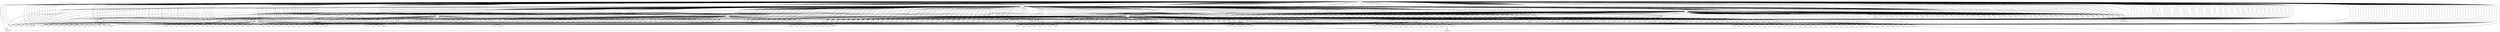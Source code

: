 digraph X {
0 -> 1;
0 -> 2;
0 -> 3;
0 -> 4;
0 -> 5;
0 -> 6;
0 -> 7;
0 -> 8;
0 -> 9;
0 -> 10;
0 -> 11;
0 -> 12;
0 -> 13;
0 -> 14;
0 -> 15;
0 -> 16;
0 -> 17;
0 -> 18;
0 -> 19;
0 -> 20;
0 -> 21;
0 -> 22;
0 -> 23;
0 -> 24;
0 -> 25;
0 -> 26;
0 -> 27;
0 -> 28;
0 -> 29;
0 -> 30;
0 -> 31;
0 -> 32;
0 -> 33;
0 -> 34;
0 -> 35;
0 -> 36;
0 -> 37;
0 -> 38;
0 -> 39;
0 -> 40;
0 -> 41;
0 -> 42;
0 -> 43;
0 -> 44;
0 -> 45;
0 -> 46;
0 -> 47;
0 -> 48;
0 -> 49;
0 -> 50;
0 -> 51;
0 -> 52;
0 -> 53;
0 -> 54;
0 -> 55;
0 -> 56;
0 -> 57;
0 -> 58;
0 -> 59;
0 -> 60;
0 -> 61;
0 -> 62;
0 -> 63;
0 -> 64;
0 -> 65;
0 -> 66;
0 -> 67;
0 -> 68;
0 -> 69;
0 -> 70;
0 -> 71;
0 -> 72;
0 -> 73;
0 -> 74;
0 -> 75;
0 -> 76;
0 -> 77;
0 -> 78;
0 -> 79;
0 -> 80;
0 -> 81;
0 -> 82;
0 -> 83;
0 -> 84;
0 -> 85;
0 -> 86;
0 -> 87;
0 -> 88;
0 -> 89;
0 -> 90;
0 -> 91;
0 -> 92;
0 -> 93;
0 -> 94;
0 -> 95;
0 -> 96;
0 -> 97;
0 -> 98;
0 -> 99;
0 -> 100;
0 -> 101;
0 -> 102;
0 -> 103;
0 -> 104;
0 -> 105;
0 -> 106;
0 -> 107;
0 -> 108;
0 -> 109;
0 -> 110;
0 -> 111;
0 -> 112;
0 -> 113;
0 -> 114;
0 -> 115;
0 -> 116;
0 -> 117;
0 -> 118;
0 -> 119;
0 -> 120;
0 -> 121;
0 -> 122;
0 -> 123;
0 -> 124;
0 -> 125;
0 -> 126;
0 -> 127;
0 -> 128;
0 -> 129;
0 -> 130;
0 -> 131;
0 -> 132;
0 -> 133;
0 -> 134;
0 -> 135;
0 -> 136;
0 -> 137;
0 -> 138;
0 -> 139;
0 -> 140;
0 -> 141;
0 -> 142;
0 -> 143;
0 -> 144;
0 -> 145;
0 -> 146;
0 -> 147;
0 -> 148;
0 -> 149;
0 -> 150;
0 -> 151;
0 -> 152;
0 -> 153;
0 -> 154;
0 -> 155;
0 -> 156;
0 -> 157;
0 -> 158;
0 -> 159;
0 -> 160;
0 -> 161;
0 -> 162;
0 -> 163;
0 -> 164;
0 -> 165;
0 -> 166;
0 -> 167;
0 -> 168;
0 -> 169;
0 -> 170;
0 -> 171;
0 -> 172;
0 -> 173;
0 -> 174;
0 -> 175;
0 -> 176;
0 -> 177;
0 -> 178;
0 -> 179;
0 -> 180;
0 -> 181;
0 -> 182;
0 -> 183;
0 -> 184;
0 -> 185;
0 -> 186;
0 -> 187;
0 -> 188;
0 -> 189;
0 -> 190;
0 -> 191;
0 -> 192;
0 -> 193;
0 -> 194;
0 -> 195;
0 -> 196;
0 -> 197;
0 -> 198;
0 -> 199;
0 -> 200;
0 -> 201;
0 -> 202;
0 -> 203;
0 -> 204;
0 -> 205;
0 -> 206;
0 -> 207;
0 -> 208;
0 -> 209;
0 -> 210;
0 -> 211;
0 -> 212;
0 -> 213;
0 -> 214;
0 -> 215;
0 -> 216;
0 -> 217;
0 -> 218;
0 -> 219;
0 -> 220;
0 -> 221;
0 -> 222;
0 -> 223;
0 -> 224;
0 -> 225;
0 -> 226;
0 -> 227;
0 -> 228;
0 -> 229;
0 -> 230;
0 -> 231;
0 -> 232;
0 -> 233;
0 -> 234;
0 -> 235;
0 -> 236;
0 -> 237;
0 -> 238;
0 -> 239;
0 -> 240;
0 -> 241;
0 -> 242;
0 -> 243;
0 -> 244;
0 -> 245;
0 -> 246;
0 -> 247;
0 -> 248;
0 -> 249;
0 -> 250;
0 -> 251;
0 -> 252;
0 -> 253;
0 -> 254;
0 -> 255;
0 -> 256;
0 -> 257;
0 -> 258;
0 -> 259;
0 -> 260;
0 -> 261;
0 -> 262;
0 -> 263;
0 -> 264;
0 -> 265;
0 -> 266;
0 -> 267;
0 -> 268;
0 -> 269;
0 -> 270;
0 -> 271;
0 -> 272;
0 -> 273;
0 -> 274;
0 -> 275;
0 -> 276;
0 -> 277;
0 -> 278;
0 -> 279;
0 -> 280;
0 -> 281;
0 -> 282;
0 -> 283;
0 -> 284;
0 -> 285;
0 -> 286;
0 -> 287;
0 -> 288;
0 -> 289;
0 -> 290;
0 -> 291;
0 -> 292;
0 -> 293;
0 -> 294;
0 -> 295;
0 -> 296;
0 -> 297;
0 -> 298;
0 -> 299;
0 -> 300;
0 -> 301;
0 -> 302;
0 -> 303;
0 -> 304;
0 -> 305;
0 -> 306;
0 -> 307;
0 -> 308;
0 -> 309;
0 -> 310;
0 -> 311;
0 -> 312;
0 -> 313;
0 -> 314;
0 -> 315;
0 -> 316;
0 -> 317;
0 -> 318;
0 -> 319;
0 -> 320;
0 -> 321;
0 -> 322;
0 -> 323;
0 -> 324;
0 -> 325;
0 -> 326;
0 -> 327;
0 -> 328;
0 -> 329;
0 -> 330;
0 -> 331;
0 -> 332;
0 -> 333;
0 -> 334;
0 -> 335;
0 -> 336;
0 -> 337;
0 -> 338;
0 -> 339;
0 -> 340;
0 -> 341;
0 -> 342;
0 -> 343;
0 -> 344;
0 -> 345;
0 -> 346;
0 -> 347;
0 -> 348;
0 -> 349;
0 -> 350;
0 -> 351;
0 -> 352;
0 -> 353;
0 -> 354;
0 -> 355;
0 -> 356;
0 -> 357;
0 -> 358;
0 -> 359;
0 -> 360;
0 -> 361;
0 -> 362;
0 -> 363;
0 -> 364;
0 -> 365;
0 -> 366;
0 -> 367;
0 -> 368;
0 -> 369;
0 -> 370;
0 -> 371;
0 -> 372;
0 -> 373;
0 -> 374;
0 -> 375;
0 -> 376;
0 -> 377;
0 -> 378;
0 -> 379;
0 -> 380;
0 -> 381;
0 -> 382;
0 -> 383;
0 -> 384;
0 -> 385;
0 -> 386;
0 -> 387;
0 -> 388;
0 -> 389;
0 -> 390;
0 -> 391;
0 -> 392;
0 -> 393;
0 -> 394;
0 -> 395;
0 -> 396;
0 -> 397;
0 -> 398;
0 -> 399;
0 -> 400;
0 -> 401;
0 -> 402;
0 -> 403;
0 -> 404;
0 -> 405;
0 -> 406;
0 -> 407;
0 -> 408;
0 -> 409;
0 -> 410;
0 -> 411;
0 -> 412;
0 -> 413;
0 -> 414;
0 -> 415;
0 -> 416;
0 -> 417;
0 -> 418;
0 -> 419;
0 -> 420;
0 -> 421;
0 -> 422;
0 -> 423;
0 -> 424;
0 -> 425;
0 -> 426;
0 -> 427;
0 -> 428;
0 -> 429;
0 -> 430;
0 -> 431;
0 -> 432;
0 -> 433;
0 -> 434;
0 -> 435;
0 -> 436;
0 -> 437;
0 -> 438;
0 -> 439;
0 -> 440;
0 -> 441;
0 -> 442;
0 -> 443;
0 -> 444;
0 -> 445;
0 -> 446;
0 -> 447;
0 -> 448;
0 -> 449;
0 -> 450;
0 -> 451;
0 -> 452;
0 -> 453;
0 -> 454;
0 -> 455;
0 -> 456;
0 -> 457;
0 -> 458;
0 -> 459;
0 -> 460;
0 -> 461;
0 -> 462;
0 -> 463;
0 -> 464;
0 -> 465;
0 -> 466;
0 -> 467;
0 -> 468;
0 -> 469;
0 -> 470;
0 -> 471;
0 -> 472;
0 -> 473;
0 -> 474;
0 -> 475;
0 -> 476;
0 -> 477;
0 -> 478;
0 -> 479;
0 -> 480;
0 -> 481;
0 -> 482;
0 -> 483;
0 -> 484;
0 -> 485;
0 -> 486;
0 -> 487;
0 -> 488;
0 -> 489;
0 -> 490;
0 -> 491;
0 -> 492;
0 -> 493;
0 -> 494;
0 -> 495;
0 -> 496;
0 -> 497;
0 -> 498;
0 -> 499;
1 -> 2;
1 -> 3;
1 -> 4;
1 -> 5;
1 -> 6;
1 -> 9;
1 -> 10;
1 -> 11;
1 -> 12;
1 -> 13;
1 -> 14;
1 -> 16;
1 -> 17;
1 -> 18;
1 -> 19;
1 -> 20;
1 -> 21;
1 -> 22;
1 -> 23;
1 -> 24;
1 -> 26;
1 -> 27;
1 -> 28;
1 -> 30;
1 -> 31;
1 -> 32;
1 -> 33;
1 -> 35;
1 -> 36;
1 -> 39;
1 -> 42;
1 -> 43;
1 -> 44;
1 -> 47;
1 -> 48;
1 -> 51;
1 -> 53;
1 -> 54;
1 -> 56;
1 -> 57;
1 -> 58;
1 -> 60;
1 -> 62;
1 -> 64;
1 -> 65;
1 -> 69;
1 -> 71;
1 -> 72;
1 -> 73;
1 -> 77;
1 -> 80;
1 -> 81;
1 -> 85;
1 -> 87;
1 -> 89;
1 -> 91;
1 -> 92;
1 -> 93;
1 -> 94;
1 -> 95;
1 -> 96;
1 -> 97;
1 -> 100;
1 -> 101;
1 -> 102;
1 -> 103;
1 -> 104;
1 -> 106;
1 -> 114;
1 -> 115;
1 -> 118;
1 -> 119;
1 -> 121;
1 -> 123;
1 -> 125;
1 -> 126;
1 -> 128;
1 -> 130;
1 -> 132;
1 -> 133;
1 -> 134;
1 -> 136;
1 -> 138;
1 -> 139;
1 -> 142;
1 -> 144;
1 -> 146;
1 -> 147;
1 -> 148;
1 -> 150;
1 -> 152;
1 -> 153;
1 -> 154;
1 -> 155;
1 -> 156;
1 -> 159;
1 -> 160;
1 -> 161;
1 -> 163;
1 -> 164;
1 -> 168;
1 -> 169;
1 -> 170;
1 -> 171;
1 -> 172;
1 -> 173;
1 -> 174;
1 -> 176;
1 -> 177;
1 -> 179;
1 -> 180;
1 -> 182;
1 -> 184;
1 -> 185;
1 -> 187;
1 -> 189;
1 -> 190;
1 -> 192;
1 -> 193;
1 -> 194;
1 -> 195;
1 -> 196;
1 -> 197;
1 -> 200;
1 -> 202;
1 -> 203;
1 -> 208;
1 -> 209;
1 -> 210;
1 -> 212;
1 -> 214;
1 -> 215;
1 -> 217;
1 -> 218;
1 -> 222;
1 -> 223;
1 -> 224;
1 -> 225;
1 -> 227;
1 -> 229;
1 -> 231;
1 -> 232;
1 -> 234;
1 -> 236;
1 -> 237;
1 -> 238;
1 -> 239;
1 -> 241;
1 -> 242;
1 -> 243;
1 -> 244;
1 -> 245;
1 -> 246;
1 -> 250;
1 -> 251;
1 -> 252;
1 -> 254;
1 -> 255;
1 -> 256;
1 -> 257;
1 -> 258;
1 -> 259;
1 -> 260;
1 -> 261;
1 -> 262;
1 -> 263;
1 -> 264;
1 -> 265;
1 -> 266;
1 -> 267;
1 -> 268;
1 -> 269;
1 -> 270;
1 -> 271;
1 -> 272;
1 -> 273;
1 -> 274;
1 -> 275;
1 -> 277;
1 -> 278;
1 -> 281;
1 -> 283;
1 -> 284;
1 -> 285;
1 -> 287;
1 -> 288;
1 -> 290;
1 -> 291;
1 -> 292;
1 -> 293;
1 -> 294;
1 -> 295;
1 -> 298;
1 -> 299;
1 -> 300;
1 -> 301;
1 -> 303;
1 -> 304;
1 -> 305;
1 -> 307;
1 -> 308;
1 -> 309;
1 -> 310;
1 -> 312;
1 -> 314;
1 -> 315;
1 -> 318;
1 -> 319;
1 -> 320;
1 -> 322;
1 -> 324;
1 -> 325;
1 -> 326;
1 -> 328;
1 -> 329;
1 -> 333;
1 -> 334;
1 -> 335;
1 -> 338;
1 -> 339;
1 -> 341;
1 -> 342;
1 -> 346;
1 -> 347;
1 -> 348;
1 -> 349;
1 -> 350;
1 -> 351;
1 -> 354;
1 -> 355;
1 -> 356;
1 -> 358;
1 -> 359;
1 -> 361;
1 -> 363;
1 -> 365;
1 -> 368;
1 -> 369;
1 -> 372;
1 -> 373;
1 -> 374;
1 -> 375;
1 -> 376;
1 -> 379;
1 -> 382;
1 -> 383;
1 -> 385;
1 -> 387;
1 -> 388;
1 -> 390;
1 -> 391;
1 -> 392;
1 -> 393;
1 -> 394;
1 -> 396;
1 -> 397;
1 -> 400;
1 -> 403;
1 -> 405;
1 -> 406;
1 -> 407;
1 -> 408;
1 -> 409;
1 -> 411;
1 -> 412;
1 -> 413;
1 -> 414;
1 -> 415;
1 -> 417;
1 -> 418;
1 -> 421;
1 -> 423;
1 -> 427;
1 -> 428;
1 -> 429;
1 -> 430;
1 -> 431;
1 -> 432;
1 -> 433;
1 -> 434;
1 -> 436;
1 -> 438;
1 -> 439;
1 -> 440;
1 -> 441;
1 -> 442;
1 -> 443;
1 -> 444;
1 -> 446;
1 -> 447;
1 -> 448;
1 -> 453;
1 -> 454;
1 -> 457;
1 -> 459;
1 -> 461;
1 -> 462;
1 -> 463;
1 -> 464;
1 -> 465;
1 -> 467;
1 -> 468;
1 -> 469;
1 -> 471;
1 -> 472;
1 -> 473;
1 -> 475;
1 -> 476;
1 -> 478;
1 -> 479;
1 -> 482;
1 -> 483;
1 -> 484;
1 -> 485;
1 -> 486;
1 -> 487;
1 -> 488;
1 -> 490;
1 -> 493;
1 -> 496;
1 -> 497;
1 -> 498;
2 -> 3;
2 -> 4;
2 -> 6;
2 -> 7;
2 -> 8;
2 -> 9;
2 -> 14;
2 -> 18;
2 -> 20;
2 -> 22;
2 -> 25;
2 -> 28;
2 -> 31;
2 -> 32;
2 -> 37;
2 -> 38;
2 -> 40;
2 -> 41;
2 -> 45;
2 -> 50;
2 -> 51;
2 -> 52;
2 -> 54;
2 -> 55;
2 -> 59;
2 -> 60;
2 -> 63;
2 -> 66;
2 -> 67;
2 -> 70;
2 -> 74;
2 -> 76;
2 -> 78;
2 -> 79;
2 -> 83;
2 -> 86;
2 -> 88;
2 -> 90;
2 -> 94;
2 -> 96;
2 -> 98;
2 -> 100;
2 -> 103;
2 -> 104;
2 -> 105;
2 -> 107;
2 -> 108;
2 -> 109;
2 -> 110;
2 -> 111;
2 -> 113;
2 -> 114;
2 -> 116;
2 -> 117;
2 -> 118;
2 -> 122;
2 -> 124;
2 -> 125;
2 -> 126;
2 -> 129;
2 -> 130;
2 -> 131;
2 -> 132;
2 -> 134;
2 -> 135;
2 -> 139;
2 -> 140;
2 -> 144;
2 -> 145;
2 -> 149;
2 -> 151;
2 -> 152;
2 -> 153;
2 -> 154;
2 -> 155;
2 -> 156;
2 -> 157;
2 -> 158;
2 -> 160;
2 -> 161;
2 -> 163;
2 -> 164;
2 -> 167;
2 -> 168;
2 -> 170;
2 -> 171;
2 -> 175;
2 -> 178;
2 -> 181;
2 -> 183;
2 -> 186;
2 -> 187;
2 -> 191;
2 -> 192;
2 -> 197;
2 -> 201;
2 -> 202;
2 -> 203;
2 -> 204;
2 -> 205;
2 -> 206;
2 -> 207;
2 -> 210;
2 -> 213;
2 -> 214;
2 -> 216;
2 -> 218;
2 -> 219;
2 -> 220;
2 -> 221;
2 -> 224;
2 -> 226;
2 -> 227;
2 -> 228;
2 -> 230;
2 -> 234;
2 -> 235;
2 -> 237;
2 -> 239;
2 -> 241;
2 -> 242;
2 -> 249;
2 -> 250;
2 -> 251;
2 -> 253;
2 -> 257;
2 -> 261;
2 -> 262;
2 -> 264;
2 -> 271;
2 -> 272;
2 -> 273;
2 -> 275;
2 -> 276;
2 -> 277;
2 -> 278;
2 -> 279;
2 -> 280;
2 -> 281;
2 -> 282;
2 -> 283;
2 -> 284;
2 -> 286;
2 -> 289;
2 -> 296;
2 -> 297;
2 -> 300;
2 -> 304;
2 -> 306;
2 -> 307;
2 -> 309;
2 -> 313;
2 -> 314;
2 -> 316;
2 -> 317;
2 -> 321;
2 -> 322;
2 -> 323;
2 -> 327;
2 -> 330;
2 -> 332;
2 -> 333;
2 -> 335;
2 -> 336;
2 -> 339;
2 -> 340;
2 -> 343;
2 -> 344;
2 -> 345;
2 -> 348;
2 -> 351;
2 -> 353;
2 -> 357;
2 -> 358;
2 -> 359;
2 -> 361;
2 -> 362;
2 -> 364;
2 -> 366;
2 -> 367;
2 -> 369;
2 -> 371;
2 -> 372;
2 -> 373;
2 -> 375;
2 -> 378;
2 -> 382;
2 -> 383;
2 -> 386;
2 -> 392;
2 -> 395;
2 -> 399;
2 -> 400;
2 -> 401;
2 -> 402;
2 -> 403;
2 -> 404;
2 -> 405;
2 -> 416;
2 -> 418;
2 -> 419;
2 -> 422;
2 -> 424;
2 -> 425;
2 -> 429;
2 -> 430;
2 -> 432;
2 -> 435;
2 -> 438;
2 -> 441;
2 -> 447;
2 -> 448;
2 -> 449;
2 -> 451;
2 -> 452;
2 -> 454;
2 -> 455;
2 -> 456;
2 -> 458;
2 -> 464;
2 -> 470;
2 -> 473;
2 -> 474;
2 -> 475;
2 -> 477;
2 -> 478;
2 -> 479;
2 -> 480;
2 -> 481;
2 -> 483;
2 -> 487;
2 -> 489;
2 -> 490;
2 -> 491;
2 -> 492;
2 -> 495;
2 -> 496;
2 -> 498;
2 -> 499;
3 -> 5;
3 -> 8;
3 -> 10;
3 -> 11;
3 -> 12;
3 -> 16;
3 -> 19;
3 -> 21;
3 -> 24;
3 -> 26;
3 -> 34;
3 -> 35;
3 -> 36;
3 -> 40;
3 -> 42;
3 -> 44;
3 -> 46;
3 -> 47;
3 -> 49;
3 -> 56;
3 -> 58;
3 -> 61;
3 -> 62;
3 -> 64;
3 -> 65;
3 -> 66;
3 -> 67;
3 -> 68;
3 -> 72;
3 -> 76;
3 -> 82;
3 -> 85;
3 -> 87;
3 -> 91;
3 -> 102;
3 -> 105;
3 -> 106;
3 -> 109;
3 -> 112;
3 -> 116;
3 -> 117;
3 -> 121;
3 -> 122;
3 -> 123;
3 -> 124;
3 -> 127;
3 -> 135;
3 -> 137;
3 -> 141;
3 -> 143;
3 -> 146;
3 -> 149;
3 -> 150;
3 -> 165;
3 -> 176;
3 -> 177;
3 -> 178;
3 -> 182;
3 -> 183;
3 -> 184;
3 -> 186;
3 -> 189;
3 -> 196;
3 -> 198;
3 -> 199;
3 -> 200;
3 -> 201;
3 -> 205;
3 -> 206;
3 -> 208;
3 -> 211;
3 -> 215;
3 -> 217;
3 -> 219;
3 -> 222;
3 -> 226;
3 -> 228;
3 -> 230;
3 -> 231;
3 -> 233;
3 -> 243;
3 -> 245;
3 -> 247;
3 -> 253;
3 -> 254;
3 -> 260;
3 -> 267;
3 -> 270;
3 -> 280;
3 -> 286;
3 -> 292;
3 -> 293;
3 -> 294;
3 -> 297;
3 -> 299;
3 -> 302;
3 -> 312;
3 -> 315;
3 -> 316;
3 -> 319;
3 -> 329;
3 -> 331;
3 -> 337;
3 -> 346;
3 -> 347;
3 -> 355;
3 -> 356;
3 -> 357;
3 -> 360;
3 -> 366;
3 -> 370;
3 -> 376;
3 -> 377;
3 -> 380;
3 -> 385;
3 -> 386;
3 -> 388;
3 -> 389;
3 -> 393;
3 -> 394;
3 -> 395;
3 -> 397;
3 -> 398;
3 -> 410;
3 -> 415;
3 -> 420;
3 -> 421;
3 -> 422;
3 -> 423;
3 -> 428;
3 -> 433;
3 -> 434;
3 -> 443;
3 -> 445;
3 -> 446;
3 -> 449;
3 -> 450;
3 -> 451;
3 -> 456;
3 -> 457;
3 -> 459;
3 -> 461;
3 -> 463;
3 -> 466;
3 -> 467;
3 -> 476;
3 -> 477;
3 -> 482;
3 -> 484;
3 -> 488;
3 -> 491;
3 -> 497;
4 -> 7;
4 -> 13;
4 -> 23;
4 -> 25;
4 -> 29;
4 -> 30;
4 -> 33;
4 -> 34;
4 -> 38;
4 -> 45;
4 -> 48;
4 -> 49;
4 -> 50;
4 -> 52;
4 -> 53;
4 -> 59;
4 -> 69;
4 -> 73;
4 -> 77;
4 -> 78;
4 -> 80;
4 -> 82;
4 -> 88;
4 -> 89;
4 -> 98;
4 -> 99;
4 -> 107;
4 -> 108;
4 -> 112;
4 -> 115;
4 -> 119;
4 -> 120;
4 -> 129;
4 -> 133;
4 -> 141;
4 -> 142;
4 -> 143;
4 -> 151;
4 -> 159;
4 -> 162;
4 -> 166;
4 -> 169;
4 -> 172;
4 -> 173;
4 -> 174;
4 -> 181;
4 -> 190;
4 -> 194;
4 -> 199;
4 -> 212;
4 -> 221;
4 -> 232;
4 -> 246;
4 -> 248;
4 -> 249;
4 -> 252;
4 -> 258;
4 -> 265;
4 -> 288;
4 -> 296;
4 -> 301;
4 -> 321;
4 -> 323;
4 -> 324;
4 -> 326;
4 -> 328;
4 -> 337;
4 -> 340;
4 -> 342;
4 -> 345;
4 -> 353;
4 -> 360;
4 -> 362;
4 -> 374;
4 -> 377;
4 -> 379;
4 -> 381;
4 -> 384;
4 -> 399;
4 -> 402;
4 -> 407;
4 -> 417;
4 -> 420;
4 -> 424;
4 -> 425;
4 -> 426;
4 -> 437;
4 -> 439;
4 -> 444;
4 -> 458;
4 -> 460;
4 -> 462;
4 -> 465;
4 -> 468;
4 -> 486;
5 -> 15;
5 -> 17;
5 -> 27;
5 -> 29;
5 -> 37;
5 -> 55;
5 -> 57;
5 -> 61;
5 -> 63;
5 -> 70;
5 -> 79;
5 -> 81;
5 -> 84;
5 -> 95;
5 -> 110;
5 -> 140;
5 -> 147;
5 -> 180;
5 -> 191;
5 -> 211;
5 -> 216;
5 -> 236;
5 -> 255;
5 -> 256;
5 -> 259;
5 -> 274;
5 -> 282;
5 -> 289;
5 -> 298;
5 -> 311;
5 -> 317;
5 -> 318;
5 -> 325;
5 -> 330;
5 -> 331;
5 -> 332;
5 -> 341;
5 -> 343;
5 -> 349;
5 -> 350;
5 -> 352;
5 -> 368;
5 -> 370;
5 -> 380;
5 -> 398;
5 -> 401;
5 -> 408;
5 -> 411;
5 -> 412;
5 -> 416;
5 -> 426;
5 -> 435;
5 -> 450;
5 -> 470;
5 -> 472;
5 -> 474;
5 -> 481;
5 -> 485;
5 -> 489;
6 -> 39;
6 -> 41;
6 -> 43;
6 -> 75;
6 -> 90;
6 -> 97;
6 -> 101;
6 -> 113;
6 -> 138;
6 -> 145;
6 -> 148;
6 -> 162;
6 -> 165;
6 -> 175;
6 -> 188;
6 -> 198;
6 -> 209;
6 -> 220;
6 -> 233;
6 -> 266;
6 -> 276;
6 -> 285;
6 -> 290;
6 -> 291;
6 -> 306;
6 -> 320;
6 -> 364;
6 -> 371;
6 -> 427;
6 -> 442;
6 -> 452;
6 -> 453;
6 -> 455;
6 -> 471;
6 -> 492;
6 -> 494;
7 -> 68;
7 -> 71;
7 -> 74;
7 -> 75;
7 -> 86;
7 -> 111;
7 -> 127;
7 -> 128;
7 -> 137;
7 -> 166;
7 -> 167;
7 -> 179;
7 -> 185;
7 -> 204;
7 -> 223;
7 -> 240;
7 -> 247;
7 -> 287;
7 -> 305;
7 -> 308;
7 -> 310;
7 -> 334;
7 -> 338;
7 -> 344;
7 -> 352;
7 -> 363;
7 -> 365;
7 -> 387;
7 -> 389;
7 -> 409;
7 -> 410;
7 -> 419;
7 -> 460;
7 -> 493;
7 -> 495;
8 -> 83;
8 -> 99;
8 -> 131;
8 -> 136;
8 -> 157;
8 -> 193;
8 -> 229;
8 -> 235;
8 -> 244;
8 -> 268;
8 -> 295;
8 -> 303;
8 -> 311;
8 -> 381;
8 -> 384;
8 -> 390;
8 -> 431;
8 -> 437;
8 -> 499;
9 -> 15;
9 -> 46;
9 -> 213;
9 -> 225;
9 -> 248;
9 -> 269;
9 -> 302;
9 -> 327;
9 -> 436;
9 -> 440;
9 -> 466;
9 -> 480;
10 -> 84;
10 -> 238;
10 -> 336;
10 -> 354;
10 -> 391;
10 -> 413;
10 -> 494;
11 -> 120;
11 -> 158;
11 -> 207;
11 -> 279;
11 -> 313;
11 -> 414;
11 -> 469;
12 -> 93;
12 -> 195;
12 -> 406;
13 -> 92;
13 -> 240;
14 -> 396;
15 -> 263;
15 -> 445;
16 -> 188;
16 -> 367;
18 -> 404;
19 -> 378;
}
